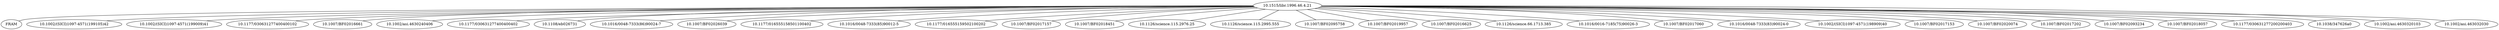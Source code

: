 strict graph mind_map223 {
	"10.1515/libr.1996.46.4.21" -- FRAM
	"10.1515/libr.1996.46.4.21" -- "10.1002/(SICI)1097-4571(199105)42"
	"10.1515/libr.1996.46.4.21" -- "10.1002/(SICI)1097-4571(199009)41"
	"10.1515/libr.1996.46.4.21" -- "10.1177/030631277400400102"
	"10.1515/libr.1996.46.4.21" -- "10.1007/BF02016661"
	"10.1515/libr.1996.46.4.21" -- "10.1002/asi.4630240406"
	"10.1515/libr.1996.46.4.21" -- "10.1002/(SICI)1097-4571(199009)41"
	"10.1515/libr.1996.46.4.21" -- "10.1177/030631277400400402"
	"10.1515/libr.1996.46.4.21" -- "10.1108/eb026731"
	"10.1515/libr.1996.46.4.21" -- "10.1016/0048-7333(86)90024-7"
	"10.1515/libr.1996.46.4.21" -- "10.1007/BF02026039"
	"10.1515/libr.1996.46.4.21" -- "10.1177/016555158501100402"
	"10.1515/libr.1996.46.4.21" -- "10.1016/0048-7333(85)90012-5"
	"10.1515/libr.1996.46.4.21" -- "10.1177/016555159502100202"
	"10.1515/libr.1996.46.4.21" -- "10.1007/BF02017157"
	"10.1515/libr.1996.46.4.21" -- "10.1007/BF02018451"
	"10.1515/libr.1996.46.4.21" -- "10.1126/science.115.2976.25"
	"10.1515/libr.1996.46.4.21" -- "10.1126/science.115.2995.555"
	"10.1515/libr.1996.46.4.21" -- "10.1007/BF02095758"
	"10.1515/libr.1996.46.4.21" -- "10.1007/BF02019957"
	"10.1515/libr.1996.46.4.21" -- "10.1007/BF02016625"
	"10.1515/libr.1996.46.4.21" -- "10.1126/science.66.1713.385"
	"10.1515/libr.1996.46.4.21" -- "10.1016/0016-7185(75)90026-3"
	"10.1515/libr.1996.46.4.21" -- "10.1007/BF02017060"
	"10.1515/libr.1996.46.4.21" -- "10.1016/0048-7333(83)90024-0"
	"10.1515/libr.1996.46.4.21" -- "10.1002/(SICI)1097-4571(198909)40"
	"10.1515/libr.1996.46.4.21" -- "10.1007/BF02017153"
	"10.1515/libr.1996.46.4.21" -- "10.1007/BF02020074"
	"10.1515/libr.1996.46.4.21" -- "10.1007/BF02017202"
	"10.1515/libr.1996.46.4.21" -- "10.1007/BF02093234"
	"10.1515/libr.1996.46.4.21" -- "10.1007/BF02018057"
	"10.1515/libr.1996.46.4.21" -- "10.1177/030631277200200403"
	"10.1515/libr.1996.46.4.21" -- "10.1038/347626a0"
	"10.1515/libr.1996.46.4.21" -- "10.1002/asi.4630320103"
	"10.1515/libr.1996.46.4.21" -- "10.1002/asi.463032030"
}
